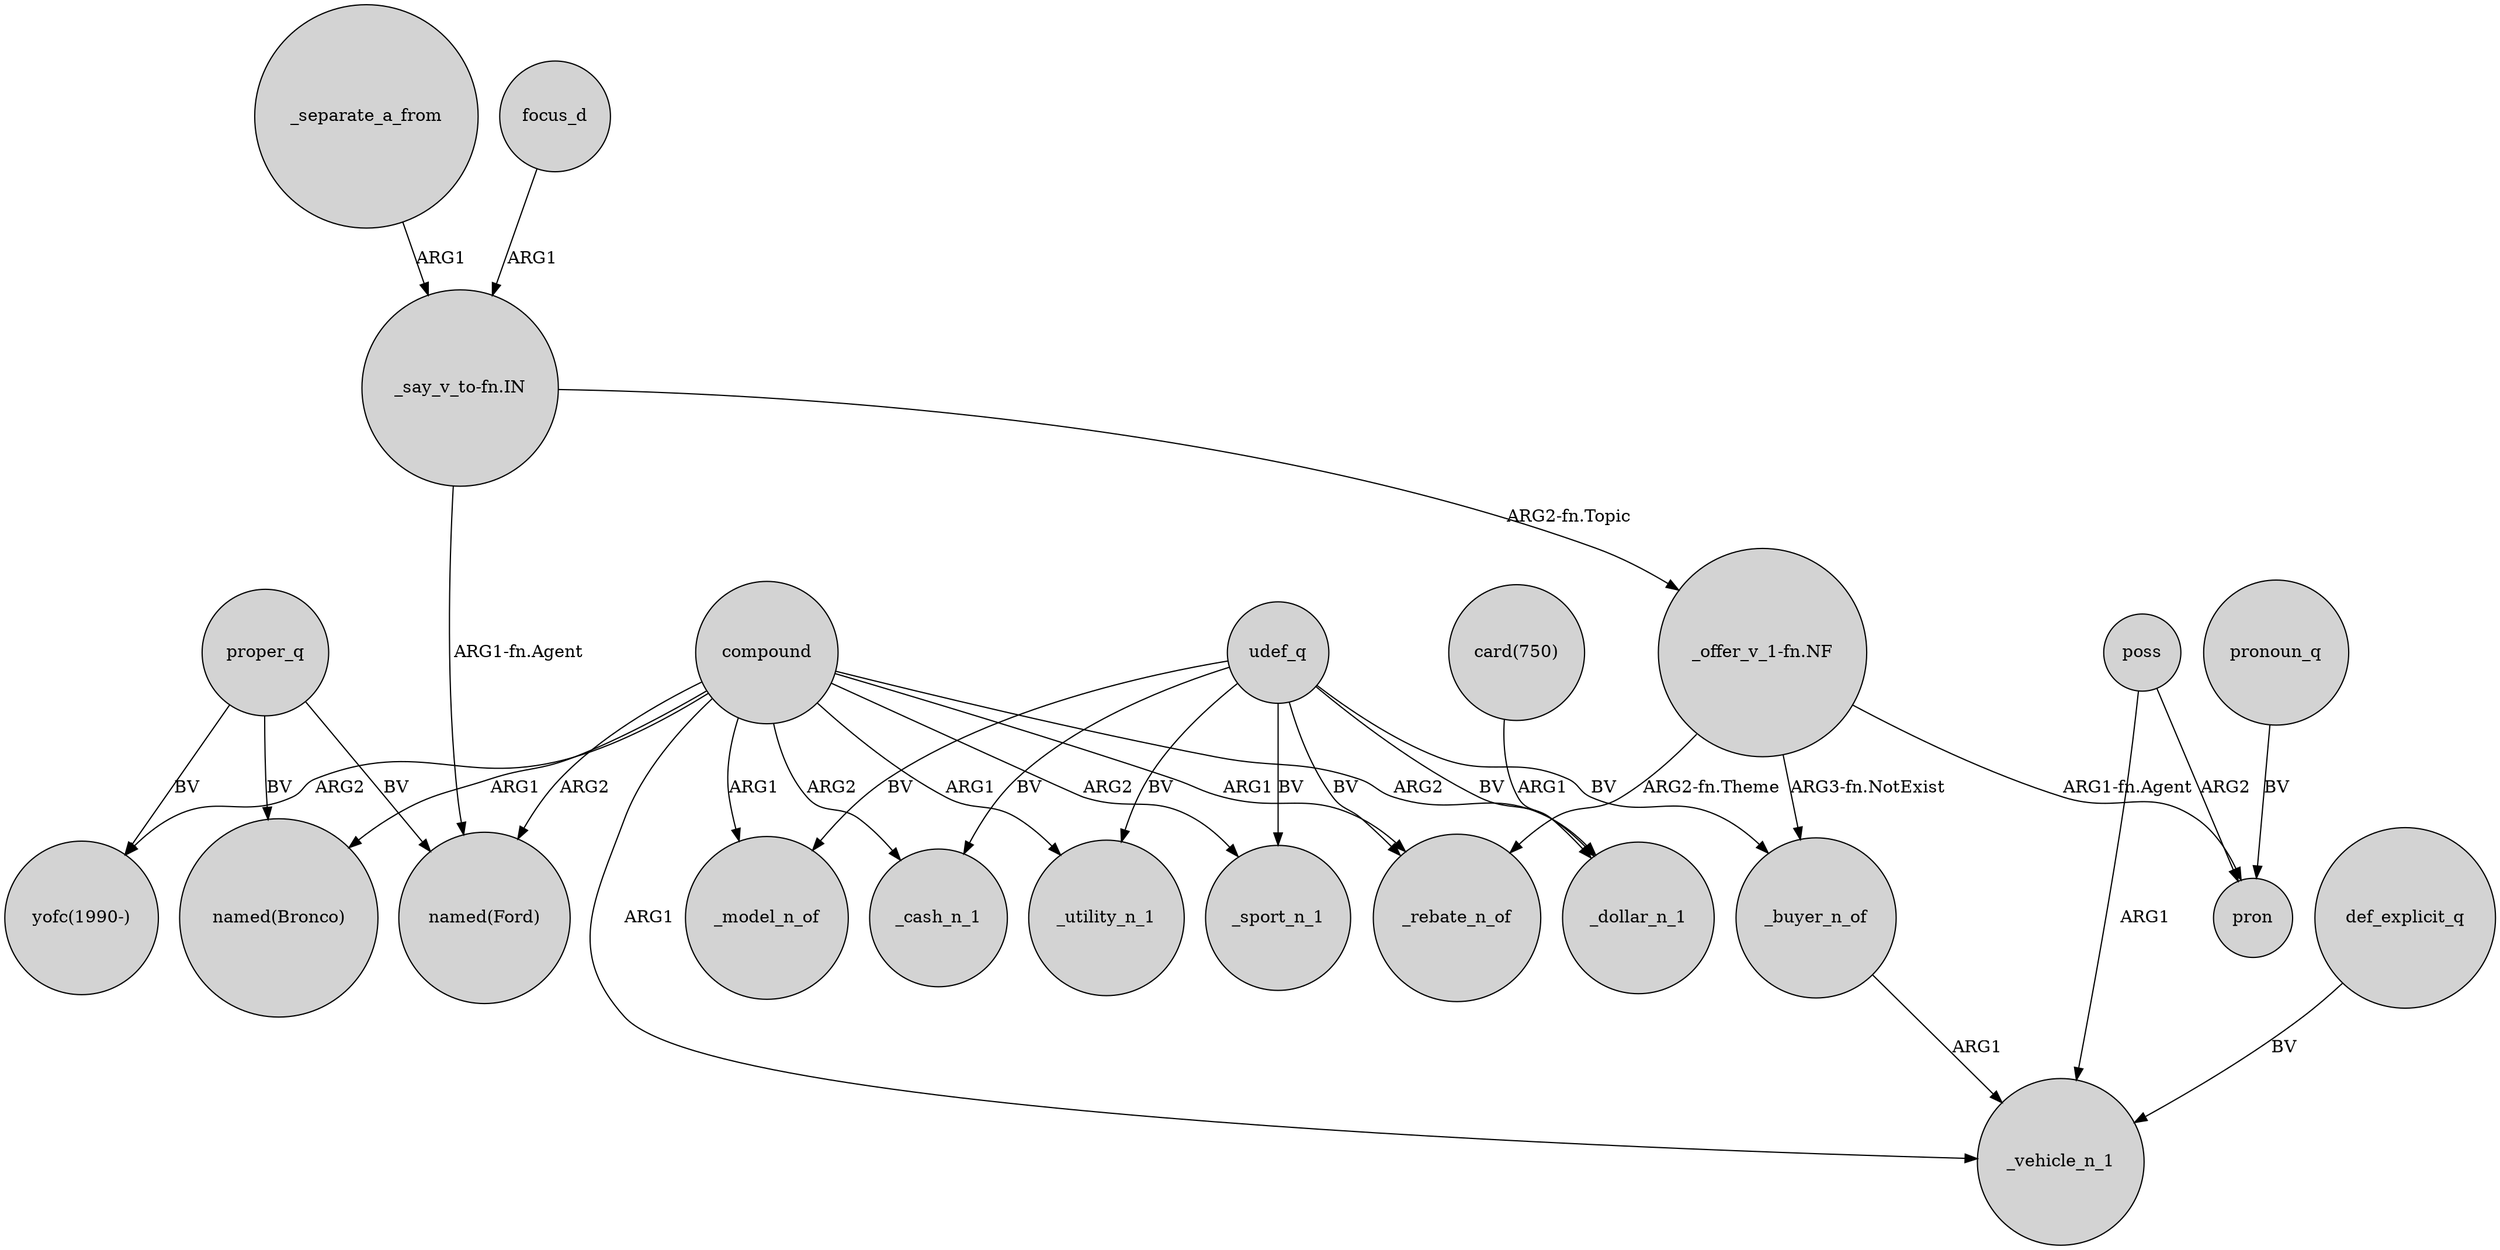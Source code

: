 digraph {
	node [shape=circle style=filled]
	"_say_v_to-fn.IN" -> "named(Ford)" [label="ARG1-fn.Agent"]
	poss -> pron [label=ARG2]
	udef_q -> _buyer_n_of [label=BV]
	udef_q -> _cash_n_1 [label=BV]
	udef_q -> _rebate_n_of [label=BV]
	"_offer_v_1-fn.NF" -> _buyer_n_of [label="ARG3-fn.NotExist"]
	proper_q -> "yofc(1990-)" [label=BV]
	udef_q -> _utility_n_1 [label=BV]
	udef_q -> _sport_n_1 [label=BV]
	def_explicit_q -> _vehicle_n_1 [label=BV]
	"_say_v_to-fn.IN" -> "_offer_v_1-fn.NF" [label="ARG2-fn.Topic"]
	compound -> _vehicle_n_1 [label=ARG1]
	compound -> _model_n_of [label=ARG1]
	pronoun_q -> pron [label=BV]
	proper_q -> "named(Bronco)" [label=BV]
	compound -> "named(Bronco)" [label=ARG1]
	proper_q -> "named(Ford)" [label=BV]
	compound -> "named(Ford)" [label=ARG2]
	compound -> "yofc(1990-)" [label=ARG2]
	compound -> _cash_n_1 [label=ARG2]
	compound -> _sport_n_1 [label=ARG2]
	udef_q -> _model_n_of [label=BV]
	_separate_a_from -> "_say_v_to-fn.IN" [label=ARG1]
	compound -> _utility_n_1 [label=ARG1]
	compound -> _rebate_n_of [label=ARG1]
	compound -> _dollar_n_1 [label=ARG2]
	poss -> _vehicle_n_1 [label=ARG1]
	"card(750)" -> _dollar_n_1 [label=ARG1]
	_buyer_n_of -> _vehicle_n_1 [label=ARG1]
	"_offer_v_1-fn.NF" -> _rebate_n_of [label="ARG2-fn.Theme"]
	udef_q -> _dollar_n_1 [label=BV]
	focus_d -> "_say_v_to-fn.IN" [label=ARG1]
	"_offer_v_1-fn.NF" -> pron [label="ARG1-fn.Agent"]
}
